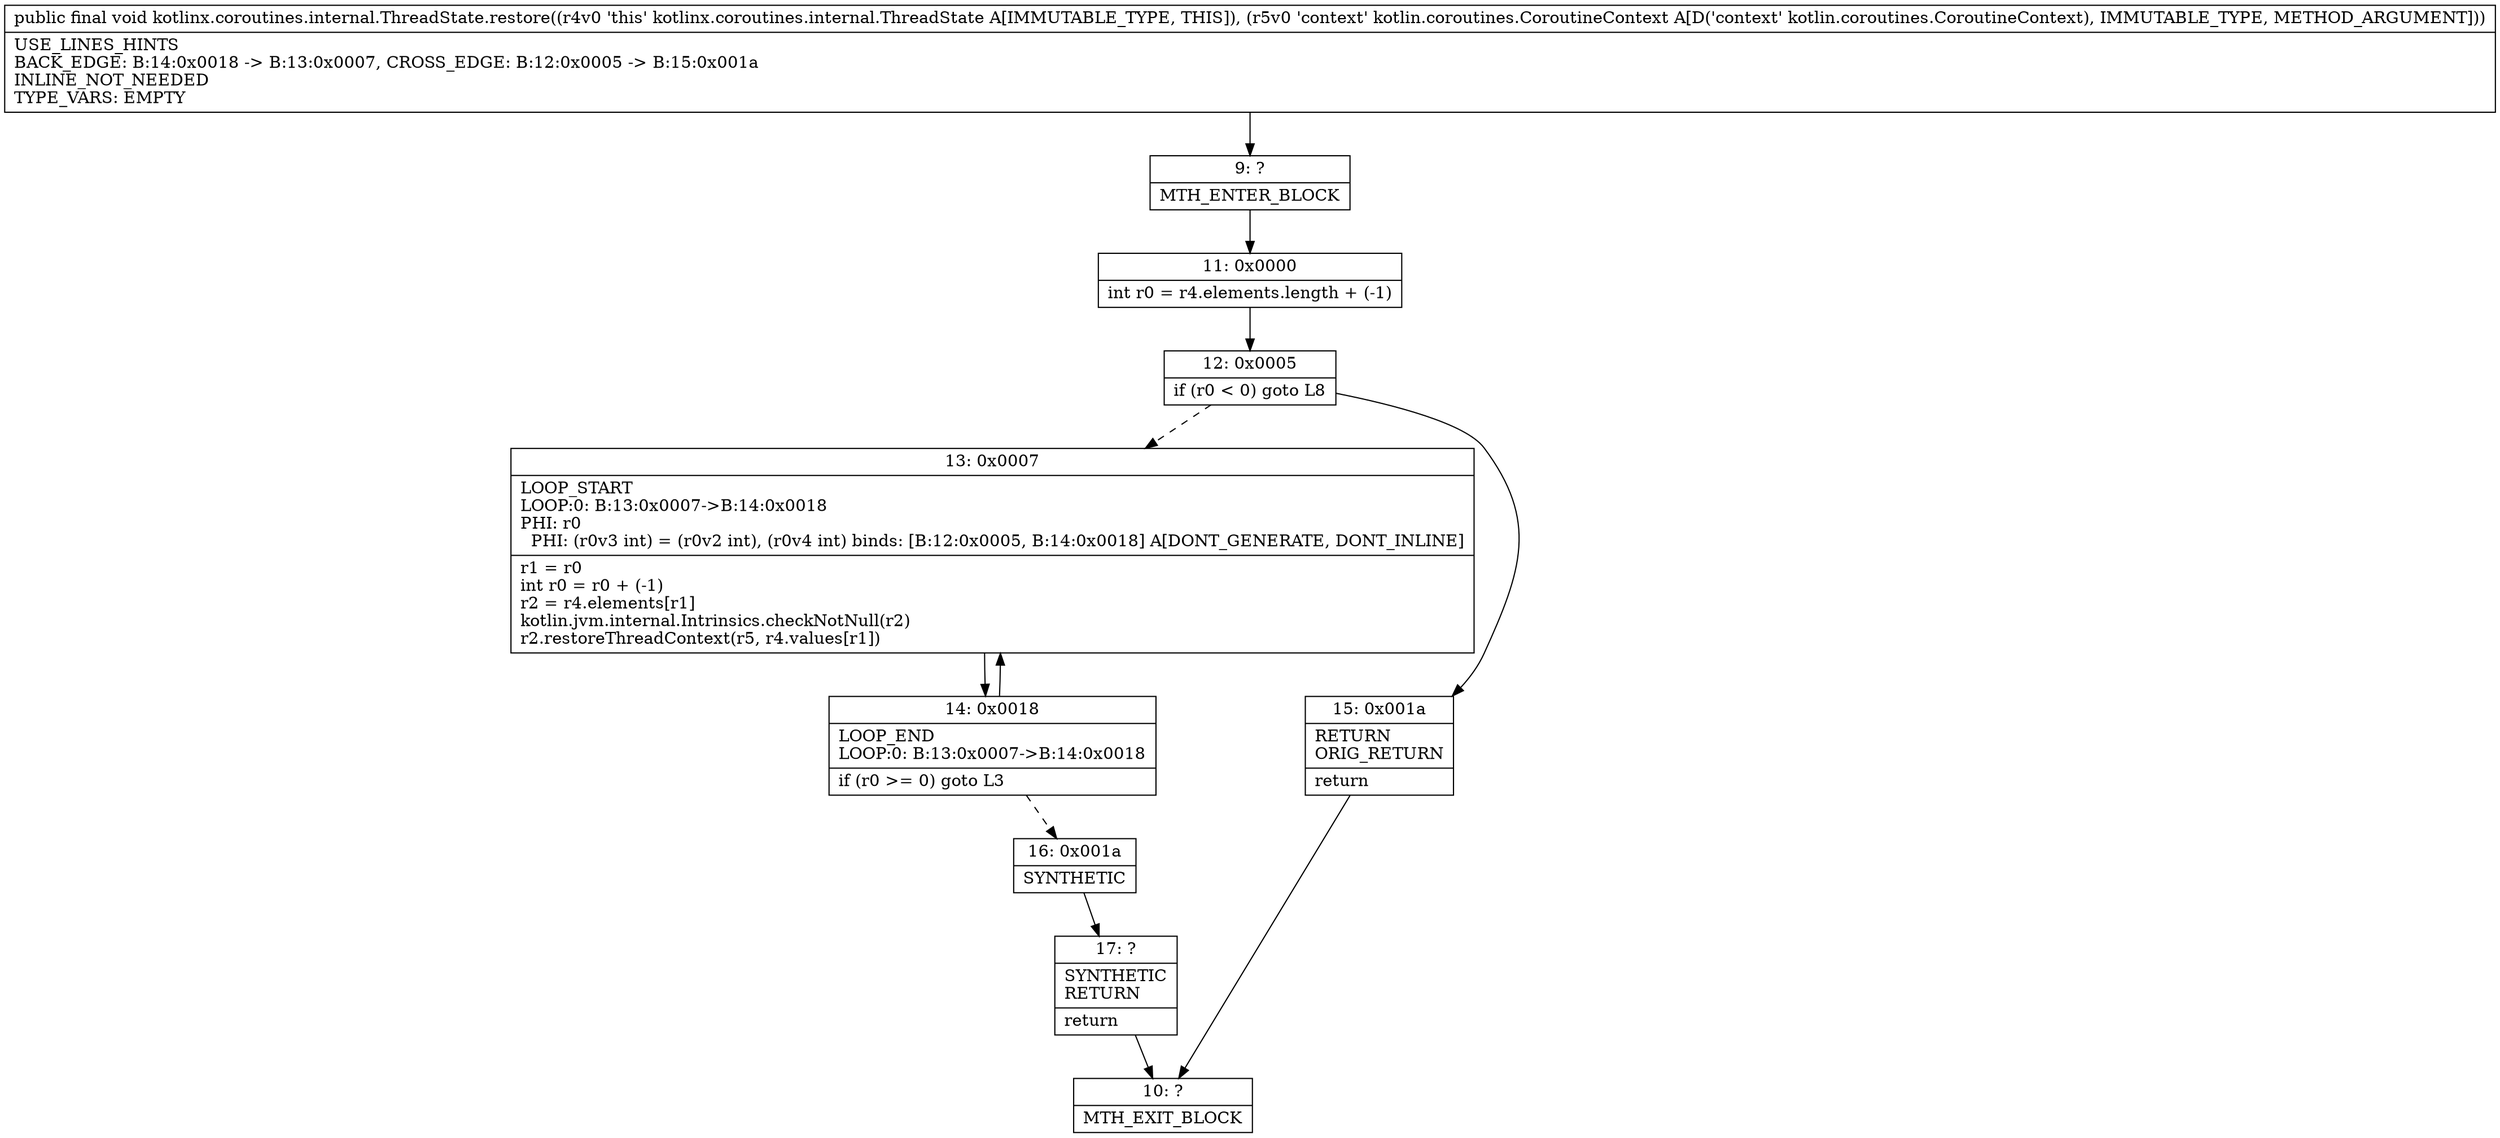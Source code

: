digraph "CFG forkotlinx.coroutines.internal.ThreadState.restore(Lkotlin\/coroutines\/CoroutineContext;)V" {
Node_9 [shape=record,label="{9\:\ ?|MTH_ENTER_BLOCK\l}"];
Node_11 [shape=record,label="{11\:\ 0x0000|int r0 = r4.elements.length + (\-1)\l}"];
Node_12 [shape=record,label="{12\:\ 0x0005|if (r0 \< 0) goto L8\l}"];
Node_13 [shape=record,label="{13\:\ 0x0007|LOOP_START\lLOOP:0: B:13:0x0007\-\>B:14:0x0018\lPHI: r0 \l  PHI: (r0v3 int) = (r0v2 int), (r0v4 int) binds: [B:12:0x0005, B:14:0x0018] A[DONT_GENERATE, DONT_INLINE]\l|r1 = r0\lint r0 = r0 + (\-1)\lr2 = r4.elements[r1]\lkotlin.jvm.internal.Intrinsics.checkNotNull(r2)\lr2.restoreThreadContext(r5, r4.values[r1])\l}"];
Node_14 [shape=record,label="{14\:\ 0x0018|LOOP_END\lLOOP:0: B:13:0x0007\-\>B:14:0x0018\l|if (r0 \>= 0) goto L3\l}"];
Node_16 [shape=record,label="{16\:\ 0x001a|SYNTHETIC\l}"];
Node_17 [shape=record,label="{17\:\ ?|SYNTHETIC\lRETURN\l|return\l}"];
Node_10 [shape=record,label="{10\:\ ?|MTH_EXIT_BLOCK\l}"];
Node_15 [shape=record,label="{15\:\ 0x001a|RETURN\lORIG_RETURN\l|return\l}"];
MethodNode[shape=record,label="{public final void kotlinx.coroutines.internal.ThreadState.restore((r4v0 'this' kotlinx.coroutines.internal.ThreadState A[IMMUTABLE_TYPE, THIS]), (r5v0 'context' kotlin.coroutines.CoroutineContext A[D('context' kotlin.coroutines.CoroutineContext), IMMUTABLE_TYPE, METHOD_ARGUMENT]))  | USE_LINES_HINTS\lBACK_EDGE: B:14:0x0018 \-\> B:13:0x0007, CROSS_EDGE: B:12:0x0005 \-\> B:15:0x001a\lINLINE_NOT_NEEDED\lTYPE_VARS: EMPTY\l}"];
MethodNode -> Node_9;Node_9 -> Node_11;
Node_11 -> Node_12;
Node_12 -> Node_13[style=dashed];
Node_12 -> Node_15;
Node_13 -> Node_14;
Node_14 -> Node_13;
Node_14 -> Node_16[style=dashed];
Node_16 -> Node_17;
Node_17 -> Node_10;
Node_15 -> Node_10;
}

